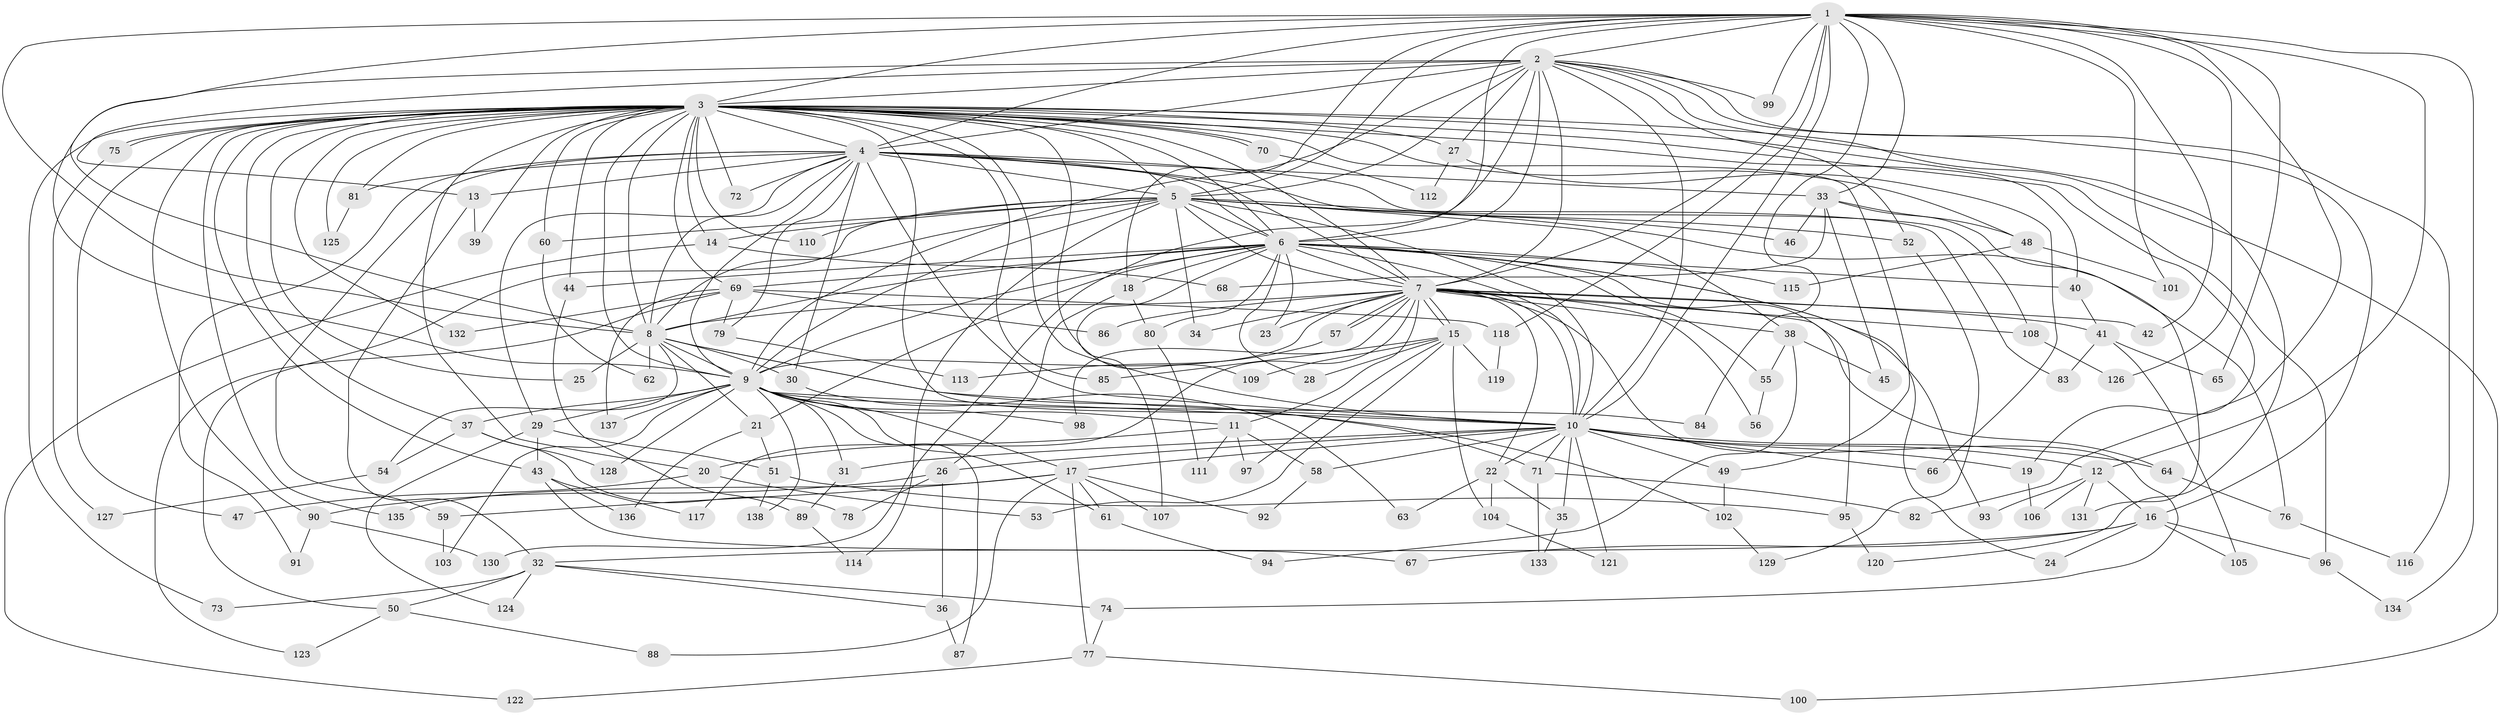 // coarse degree distribution, {23: 0.009523809523809525, 15: 0.009523809523809525, 35: 0.009523809523809525, 19: 0.0380952380952381, 27: 0.01904761904761905, 8: 0.01904761904761905, 7: 0.0380952380952381, 11: 0.009523809523809525, 4: 0.06666666666666667, 3: 0.2571428571428571, 5: 0.047619047619047616, 2: 0.4666666666666667, 6: 0.009523809523809525}
// Generated by graph-tools (version 1.1) at 2025/41/03/06/25 10:41:44]
// undirected, 138 vertices, 301 edges
graph export_dot {
graph [start="1"]
  node [color=gray90,style=filled];
  1;
  2;
  3;
  4;
  5;
  6;
  7;
  8;
  9;
  10;
  11;
  12;
  13;
  14;
  15;
  16;
  17;
  18;
  19;
  20;
  21;
  22;
  23;
  24;
  25;
  26;
  27;
  28;
  29;
  30;
  31;
  32;
  33;
  34;
  35;
  36;
  37;
  38;
  39;
  40;
  41;
  42;
  43;
  44;
  45;
  46;
  47;
  48;
  49;
  50;
  51;
  52;
  53;
  54;
  55;
  56;
  57;
  58;
  59;
  60;
  61;
  62;
  63;
  64;
  65;
  66;
  67;
  68;
  69;
  70;
  71;
  72;
  73;
  74;
  75;
  76;
  77;
  78;
  79;
  80;
  81;
  82;
  83;
  84;
  85;
  86;
  87;
  88;
  89;
  90;
  91;
  92;
  93;
  94;
  95;
  96;
  97;
  98;
  99;
  100;
  101;
  102;
  103;
  104;
  105;
  106;
  107;
  108;
  109;
  110;
  111;
  112;
  113;
  114;
  115;
  116;
  117;
  118;
  119;
  120;
  121;
  122;
  123;
  124;
  125;
  126;
  127;
  128;
  129;
  130;
  131;
  132;
  133;
  134;
  135;
  136;
  137;
  138;
  1 -- 2;
  1 -- 3;
  1 -- 4;
  1 -- 5;
  1 -- 6;
  1 -- 7;
  1 -- 8;
  1 -- 9;
  1 -- 10;
  1 -- 12;
  1 -- 18;
  1 -- 33;
  1 -- 42;
  1 -- 65;
  1 -- 82;
  1 -- 84;
  1 -- 99;
  1 -- 101;
  1 -- 118;
  1 -- 126;
  1 -- 134;
  2 -- 3;
  2 -- 4;
  2 -- 5;
  2 -- 6;
  2 -- 7;
  2 -- 8;
  2 -- 9;
  2 -- 10;
  2 -- 13;
  2 -- 16;
  2 -- 27;
  2 -- 52;
  2 -- 99;
  2 -- 116;
  2 -- 120;
  2 -- 130;
  3 -- 4;
  3 -- 5;
  3 -- 6;
  3 -- 7;
  3 -- 8;
  3 -- 9;
  3 -- 10;
  3 -- 14;
  3 -- 19;
  3 -- 20;
  3 -- 25;
  3 -- 27;
  3 -- 37;
  3 -- 39;
  3 -- 40;
  3 -- 43;
  3 -- 44;
  3 -- 47;
  3 -- 48;
  3 -- 49;
  3 -- 60;
  3 -- 69;
  3 -- 70;
  3 -- 70;
  3 -- 71;
  3 -- 72;
  3 -- 73;
  3 -- 75;
  3 -- 75;
  3 -- 81;
  3 -- 85;
  3 -- 90;
  3 -- 96;
  3 -- 100;
  3 -- 109;
  3 -- 110;
  3 -- 125;
  3 -- 132;
  3 -- 135;
  4 -- 5;
  4 -- 6;
  4 -- 7;
  4 -- 8;
  4 -- 9;
  4 -- 10;
  4 -- 13;
  4 -- 29;
  4 -- 30;
  4 -- 33;
  4 -- 59;
  4 -- 72;
  4 -- 79;
  4 -- 81;
  4 -- 83;
  4 -- 91;
  4 -- 108;
  5 -- 6;
  5 -- 7;
  5 -- 8;
  5 -- 9;
  5 -- 10;
  5 -- 14;
  5 -- 34;
  5 -- 38;
  5 -- 46;
  5 -- 50;
  5 -- 52;
  5 -- 60;
  5 -- 76;
  5 -- 110;
  5 -- 114;
  6 -- 7;
  6 -- 8;
  6 -- 9;
  6 -- 10;
  6 -- 18;
  6 -- 21;
  6 -- 23;
  6 -- 24;
  6 -- 28;
  6 -- 40;
  6 -- 44;
  6 -- 55;
  6 -- 69;
  6 -- 80;
  6 -- 93;
  6 -- 95;
  6 -- 107;
  6 -- 115;
  7 -- 8;
  7 -- 9;
  7 -- 10;
  7 -- 11;
  7 -- 15;
  7 -- 15;
  7 -- 22;
  7 -- 23;
  7 -- 34;
  7 -- 38;
  7 -- 41;
  7 -- 42;
  7 -- 56;
  7 -- 57;
  7 -- 57;
  7 -- 64;
  7 -- 74;
  7 -- 86;
  7 -- 98;
  7 -- 108;
  7 -- 117;
  8 -- 9;
  8 -- 10;
  8 -- 21;
  8 -- 25;
  8 -- 30;
  8 -- 54;
  8 -- 62;
  8 -- 102;
  9 -- 10;
  9 -- 11;
  9 -- 17;
  9 -- 29;
  9 -- 31;
  9 -- 37;
  9 -- 61;
  9 -- 84;
  9 -- 87;
  9 -- 98;
  9 -- 103;
  9 -- 128;
  9 -- 137;
  9 -- 138;
  10 -- 12;
  10 -- 17;
  10 -- 19;
  10 -- 22;
  10 -- 26;
  10 -- 31;
  10 -- 35;
  10 -- 49;
  10 -- 58;
  10 -- 64;
  10 -- 66;
  10 -- 71;
  10 -- 121;
  11 -- 20;
  11 -- 58;
  11 -- 97;
  11 -- 111;
  12 -- 16;
  12 -- 93;
  12 -- 106;
  12 -- 131;
  13 -- 32;
  13 -- 39;
  14 -- 68;
  14 -- 122;
  15 -- 28;
  15 -- 53;
  15 -- 85;
  15 -- 97;
  15 -- 104;
  15 -- 109;
  15 -- 119;
  16 -- 24;
  16 -- 32;
  16 -- 67;
  16 -- 96;
  16 -- 105;
  17 -- 59;
  17 -- 61;
  17 -- 77;
  17 -- 88;
  17 -- 92;
  17 -- 107;
  17 -- 135;
  18 -- 26;
  18 -- 80;
  19 -- 106;
  20 -- 47;
  20 -- 53;
  21 -- 51;
  21 -- 136;
  22 -- 35;
  22 -- 63;
  22 -- 104;
  26 -- 36;
  26 -- 78;
  26 -- 90;
  27 -- 66;
  27 -- 112;
  29 -- 43;
  29 -- 51;
  29 -- 124;
  30 -- 63;
  31 -- 89;
  32 -- 36;
  32 -- 50;
  32 -- 73;
  32 -- 74;
  32 -- 124;
  33 -- 45;
  33 -- 46;
  33 -- 48;
  33 -- 68;
  33 -- 131;
  35 -- 133;
  36 -- 87;
  37 -- 54;
  37 -- 78;
  37 -- 128;
  38 -- 45;
  38 -- 55;
  38 -- 94;
  40 -- 41;
  41 -- 65;
  41 -- 83;
  41 -- 105;
  43 -- 67;
  43 -- 117;
  43 -- 136;
  44 -- 89;
  48 -- 101;
  48 -- 115;
  49 -- 102;
  50 -- 88;
  50 -- 123;
  51 -- 95;
  51 -- 138;
  52 -- 129;
  54 -- 127;
  55 -- 56;
  57 -- 113;
  58 -- 92;
  59 -- 103;
  60 -- 62;
  61 -- 94;
  64 -- 76;
  69 -- 79;
  69 -- 86;
  69 -- 118;
  69 -- 123;
  69 -- 132;
  69 -- 137;
  70 -- 112;
  71 -- 82;
  71 -- 133;
  74 -- 77;
  75 -- 127;
  76 -- 116;
  77 -- 100;
  77 -- 122;
  79 -- 113;
  80 -- 111;
  81 -- 125;
  89 -- 114;
  90 -- 91;
  90 -- 130;
  95 -- 120;
  96 -- 134;
  102 -- 129;
  104 -- 121;
  108 -- 126;
  118 -- 119;
}
